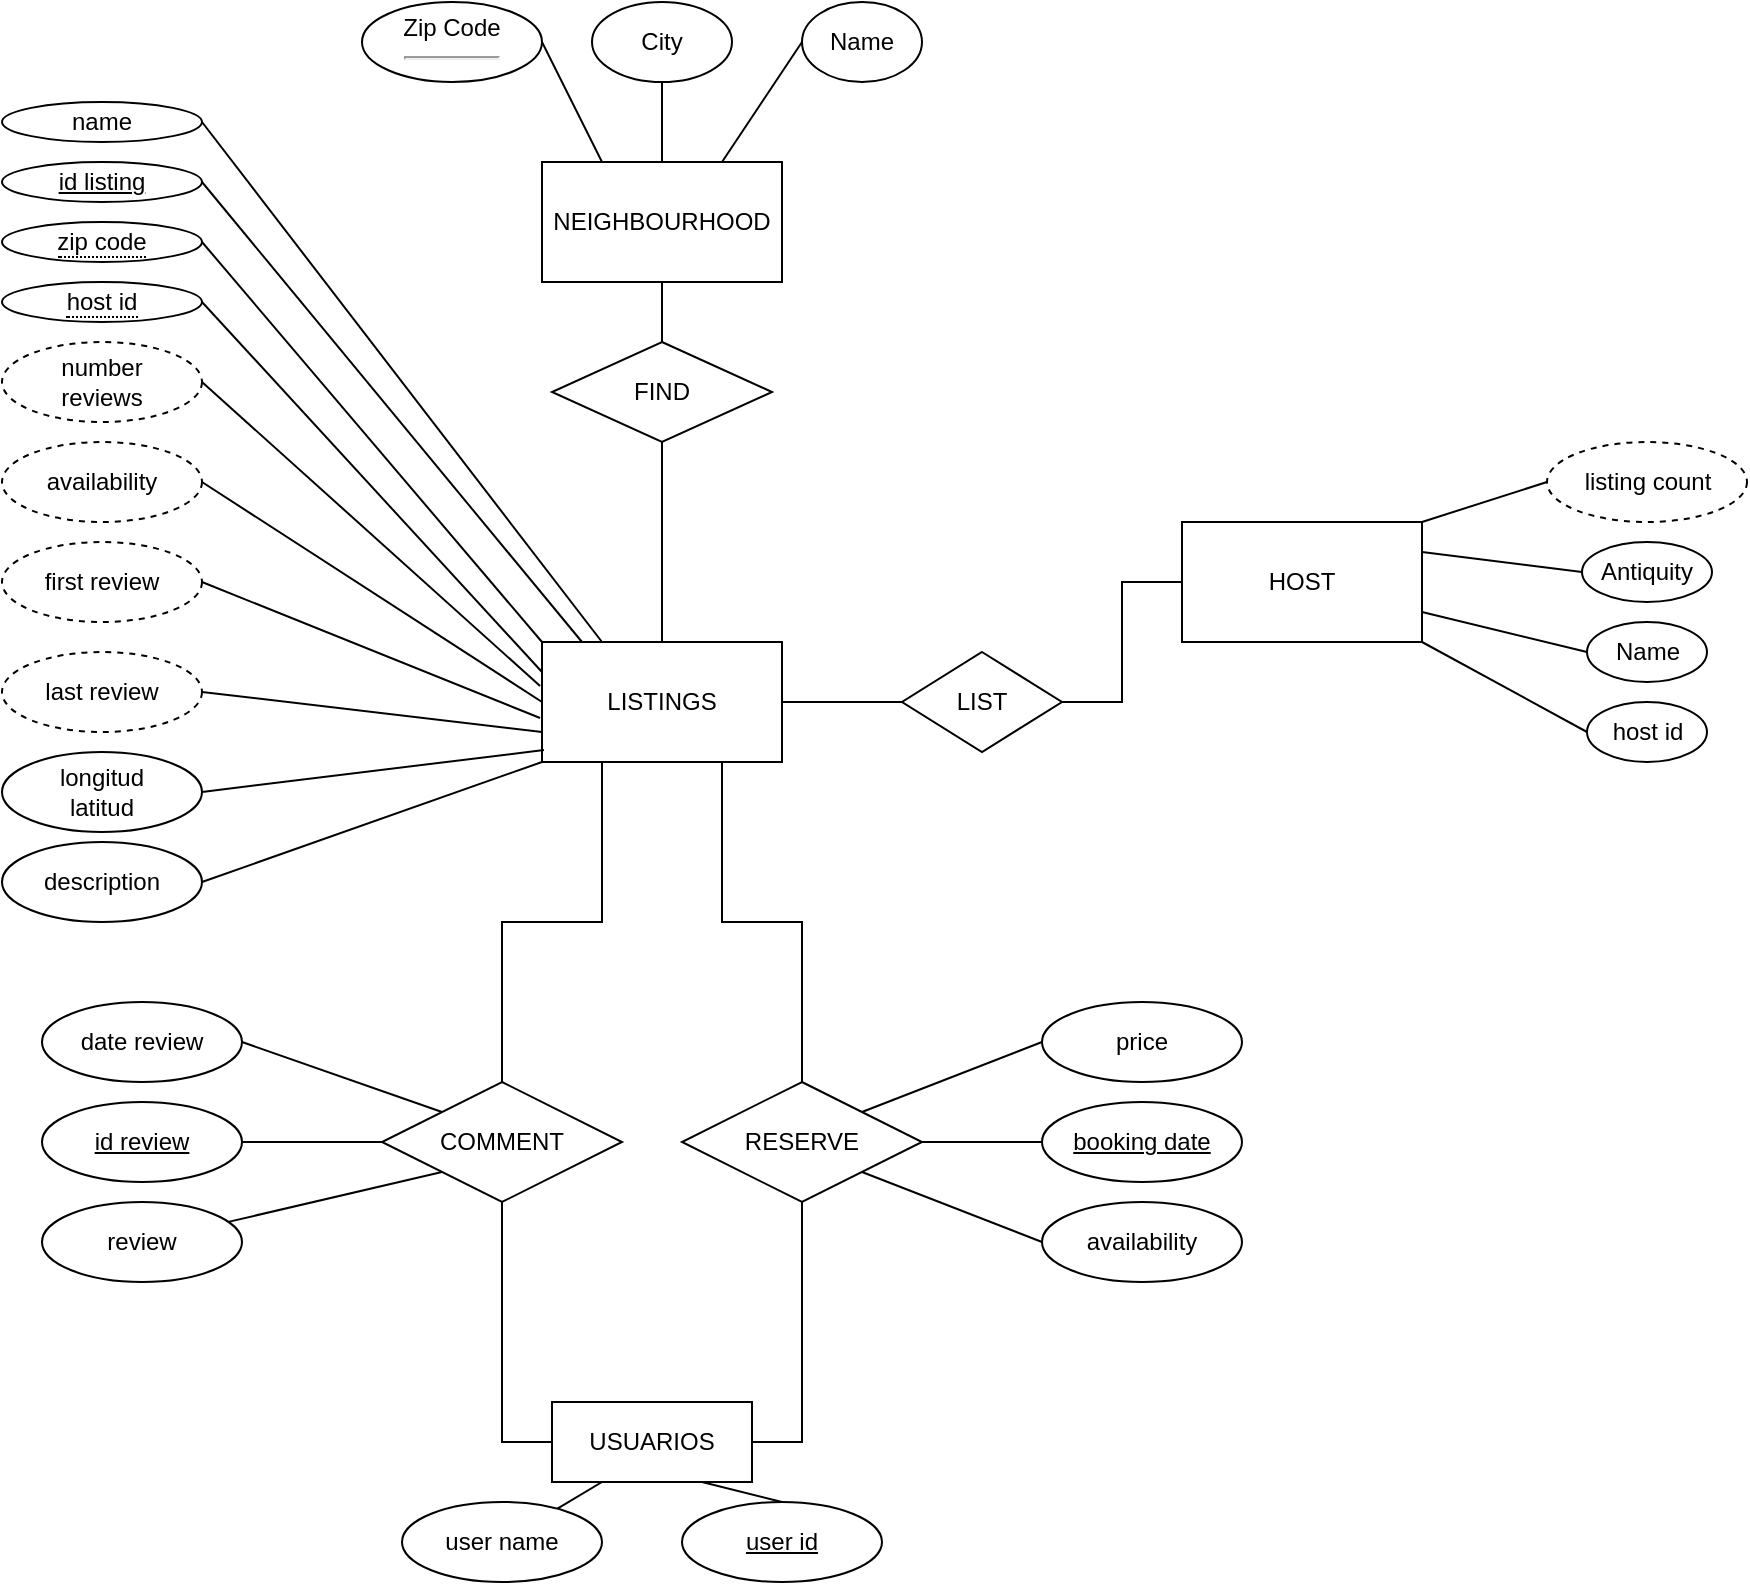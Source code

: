 <mxfile version="18.0.3" type="device"><diagram id="R2lEEEUBdFMjLlhIrx00" name="Page-1"><mxGraphModel dx="1374" dy="804" grid="1" gridSize="10" guides="1" tooltips="1" connect="1" arrows="1" fold="1" page="1" pageScale="1" pageWidth="1100" pageHeight="1700" math="0" shadow="0" extFonts="Permanent Marker^https://fonts.googleapis.com/css?family=Permanent+Marker"><root><mxCell id="0"/><mxCell id="1" parent="0"/><mxCell id="vEVITT2tR5fJHZyxsDP2-6" style="rounded=0;orthogonalLoop=1;jettySize=auto;html=1;entryX=0.5;entryY=1;entryDx=0;entryDy=0;endArrow=none;endFill=0;" parent="1" source="vEVITT2tR5fJHZyxsDP2-1" target="vEVITT2tR5fJHZyxsDP2-3" edge="1"><mxGeometry relative="1" as="geometry"/></mxCell><mxCell id="vEVITT2tR5fJHZyxsDP2-9" style="edgeStyle=orthogonalEdgeStyle;rounded=0;orthogonalLoop=1;jettySize=auto;html=1;entryX=0.5;entryY=0;entryDx=0;entryDy=0;endArrow=none;endFill=0;" parent="1" source="vEVITT2tR5fJHZyxsDP2-1" target="vEVITT2tR5fJHZyxsDP2-8" edge="1"><mxGeometry relative="1" as="geometry"/></mxCell><mxCell id="vEVITT2tR5fJHZyxsDP2-1" value="NEIGHBOURHOOD" style="rounded=0;whiteSpace=wrap;html=1;" parent="1" vertex="1"><mxGeometry x="450" y="110" width="120" height="60" as="geometry"/></mxCell><mxCell id="UlTKG9l4c04-PdVxUOav-10" style="edgeStyle=none;rounded=0;orthogonalLoop=1;jettySize=auto;html=1;exitX=1;exitY=0.5;exitDx=0;exitDy=0;entryX=0.25;entryY=0;entryDx=0;entryDy=0;endArrow=none;endFill=0;" parent="1" source="vEVITT2tR5fJHZyxsDP2-2" target="vEVITT2tR5fJHZyxsDP2-1" edge="1"><mxGeometry relative="1" as="geometry"/></mxCell><mxCell id="vEVITT2tR5fJHZyxsDP2-2" value="Zip Code&lt;hr&gt;" style="ellipse;whiteSpace=wrap;html=1;" parent="1" vertex="1"><mxGeometry x="360" y="30" width="90" height="40" as="geometry"/></mxCell><mxCell id="vEVITT2tR5fJHZyxsDP2-3" value="City" style="ellipse;whiteSpace=wrap;html=1;" parent="1" vertex="1"><mxGeometry x="475" y="30" width="70" height="40" as="geometry"/></mxCell><mxCell id="UlTKG9l4c04-PdVxUOav-11" style="edgeStyle=none;rounded=0;orthogonalLoop=1;jettySize=auto;html=1;exitX=0;exitY=0.5;exitDx=0;exitDy=0;entryX=0.75;entryY=0;entryDx=0;entryDy=0;endArrow=none;endFill=0;" parent="1" source="vEVITT2tR5fJHZyxsDP2-4" target="vEVITT2tR5fJHZyxsDP2-1" edge="1"><mxGeometry relative="1" as="geometry"/></mxCell><mxCell id="vEVITT2tR5fJHZyxsDP2-4" value="Name" style="ellipse;whiteSpace=wrap;html=1;" parent="1" vertex="1"><mxGeometry x="580" y="30" width="60" height="40" as="geometry"/></mxCell><mxCell id="vEVITT2tR5fJHZyxsDP2-11" style="edgeStyle=orthogonalEdgeStyle;rounded=0;orthogonalLoop=1;jettySize=auto;html=1;entryX=0.5;entryY=0;entryDx=0;entryDy=0;endArrow=none;endFill=0;" parent="1" source="vEVITT2tR5fJHZyxsDP2-8" target="vEVITT2tR5fJHZyxsDP2-10" edge="1"><mxGeometry relative="1" as="geometry"/></mxCell><mxCell id="vEVITT2tR5fJHZyxsDP2-8" value="FIND" style="rhombus;whiteSpace=wrap;html=1;" parent="1" vertex="1"><mxGeometry x="455" y="200" width="110" height="50" as="geometry"/></mxCell><mxCell id="vEVITT2tR5fJHZyxsDP2-10" value="LISTINGS" style="rounded=0;whiteSpace=wrap;html=1;" parent="1" vertex="1"><mxGeometry x="450" y="350" width="120" height="60" as="geometry"/></mxCell><mxCell id="vEVITT2tR5fJHZyxsDP2-13" style="edgeStyle=orthogonalEdgeStyle;rounded=0;orthogonalLoop=1;jettySize=auto;html=1;entryX=1;entryY=0.5;entryDx=0;entryDy=0;endArrow=none;endFill=0;" parent="1" source="vEVITT2tR5fJHZyxsDP2-12" target="vEVITT2tR5fJHZyxsDP2-10" edge="1"><mxGeometry relative="1" as="geometry"/></mxCell><mxCell id="vEVITT2tR5fJHZyxsDP2-15" style="edgeStyle=orthogonalEdgeStyle;rounded=0;orthogonalLoop=1;jettySize=auto;html=1;entryX=0;entryY=0.5;entryDx=0;entryDy=0;endArrow=none;endFill=0;" parent="1" source="vEVITT2tR5fJHZyxsDP2-12" target="vEVITT2tR5fJHZyxsDP2-14" edge="1"><mxGeometry relative="1" as="geometry"/></mxCell><mxCell id="vEVITT2tR5fJHZyxsDP2-12" value="LIST" style="rhombus;whiteSpace=wrap;html=1;" parent="1" vertex="1"><mxGeometry x="630" y="355" width="80" height="50" as="geometry"/></mxCell><mxCell id="vEVITT2tR5fJHZyxsDP2-31" style="rounded=0;orthogonalLoop=1;jettySize=auto;html=1;exitX=1;exitY=0;exitDx=0;exitDy=0;entryX=0;entryY=0.5;entryDx=0;entryDy=0;endArrow=none;endFill=0;" parent="1" source="vEVITT2tR5fJHZyxsDP2-14" target="vEVITT2tR5fJHZyxsDP2-23" edge="1"><mxGeometry relative="1" as="geometry"/></mxCell><mxCell id="vEVITT2tR5fJHZyxsDP2-32" style="rounded=0;orthogonalLoop=1;jettySize=auto;html=1;exitX=1;exitY=0.25;exitDx=0;exitDy=0;entryX=0;entryY=0.5;entryDx=0;entryDy=0;endArrow=none;endFill=0;" parent="1" source="vEVITT2tR5fJHZyxsDP2-14" target="vEVITT2tR5fJHZyxsDP2-20" edge="1"><mxGeometry relative="1" as="geometry"/></mxCell><mxCell id="vEVITT2tR5fJHZyxsDP2-33" style="rounded=0;orthogonalLoop=1;jettySize=auto;html=1;exitX=1;exitY=0.75;exitDx=0;exitDy=0;entryX=0;entryY=0.5;entryDx=0;entryDy=0;endArrow=none;endFill=0;" parent="1" source="vEVITT2tR5fJHZyxsDP2-14" target="vEVITT2tR5fJHZyxsDP2-21" edge="1"><mxGeometry relative="1" as="geometry"/></mxCell><mxCell id="vEVITT2tR5fJHZyxsDP2-34" style="rounded=0;orthogonalLoop=1;jettySize=auto;html=1;exitX=1;exitY=1;exitDx=0;exitDy=0;entryX=0;entryY=0.5;entryDx=0;entryDy=0;endArrow=none;endFill=0;" parent="1" source="vEVITT2tR5fJHZyxsDP2-14" target="vEVITT2tR5fJHZyxsDP2-22" edge="1"><mxGeometry relative="1" as="geometry"/></mxCell><mxCell id="vEVITT2tR5fJHZyxsDP2-14" value="HOST" style="rounded=0;whiteSpace=wrap;html=1;" parent="1" vertex="1"><mxGeometry x="770" y="290" width="120" height="60" as="geometry"/></mxCell><mxCell id="vEVITT2tR5fJHZyxsDP2-20" value="Antiquity" style="ellipse;whiteSpace=wrap;html=1;" parent="1" vertex="1"><mxGeometry x="970" y="300" width="65" height="30" as="geometry"/></mxCell><mxCell id="vEVITT2tR5fJHZyxsDP2-21" value="Name" style="ellipse;whiteSpace=wrap;html=1;" parent="1" vertex="1"><mxGeometry x="972.5" y="340" width="60" height="30" as="geometry"/></mxCell><mxCell id="vEVITT2tR5fJHZyxsDP2-22" value="host id" style="ellipse;whiteSpace=wrap;html=1;" parent="1" vertex="1"><mxGeometry x="972.5" y="380" width="60" height="30" as="geometry"/></mxCell><mxCell id="vEVITT2tR5fJHZyxsDP2-23" value="listing count" style="ellipse;whiteSpace=wrap;html=1;align=center;dashed=1;" parent="1" vertex="1"><mxGeometry x="952.5" y="250" width="100" height="40" as="geometry"/></mxCell><mxCell id="vEVITT2tR5fJHZyxsDP2-44" style="edgeStyle=orthogonalEdgeStyle;rounded=0;orthogonalLoop=1;jettySize=auto;html=1;entryX=0;entryY=0.5;entryDx=0;entryDy=0;endArrow=none;endFill=0;" parent="1" source="vEVITT2tR5fJHZyxsDP2-35" target="vEVITT2tR5fJHZyxsDP2-39" edge="1"><mxGeometry relative="1" as="geometry"/></mxCell><mxCell id="UlTKG9l4c04-PdVxUOav-1" style="edgeStyle=orthogonalEdgeStyle;rounded=0;orthogonalLoop=1;jettySize=auto;html=1;entryX=0.25;entryY=1;entryDx=0;entryDy=0;endArrow=none;endFill=0;" parent="1" source="vEVITT2tR5fJHZyxsDP2-35" target="vEVITT2tR5fJHZyxsDP2-10" edge="1"><mxGeometry relative="1" as="geometry"/></mxCell><mxCell id="vEVITT2tR5fJHZyxsDP2-35" value="COMMENT" style="shape=rhombus;perimeter=rhombusPerimeter;whiteSpace=wrap;html=1;align=center;" parent="1" vertex="1"><mxGeometry x="370" y="570" width="120" height="60" as="geometry"/></mxCell><mxCell id="vEVITT2tR5fJHZyxsDP2-46" style="edgeStyle=orthogonalEdgeStyle;rounded=0;orthogonalLoop=1;jettySize=auto;html=1;exitX=0.5;exitY=1;exitDx=0;exitDy=0;entryX=1;entryY=0.5;entryDx=0;entryDy=0;endArrow=none;endFill=0;" parent="1" source="vEVITT2tR5fJHZyxsDP2-36" target="vEVITT2tR5fJHZyxsDP2-39" edge="1"><mxGeometry relative="1" as="geometry"/></mxCell><mxCell id="UlTKG9l4c04-PdVxUOav-2" style="edgeStyle=orthogonalEdgeStyle;rounded=0;orthogonalLoop=1;jettySize=auto;html=1;entryX=0.75;entryY=1;entryDx=0;entryDy=0;endArrow=none;endFill=0;" parent="1" source="vEVITT2tR5fJHZyxsDP2-36" target="vEVITT2tR5fJHZyxsDP2-10" edge="1"><mxGeometry relative="1" as="geometry"/></mxCell><mxCell id="vEVITT2tR5fJHZyxsDP2-36" value="RESERVE" style="shape=rhombus;perimeter=rhombusPerimeter;whiteSpace=wrap;html=1;align=center;" parent="1" vertex="1"><mxGeometry x="520" y="570" width="120" height="60" as="geometry"/></mxCell><mxCell id="vEVITT2tR5fJHZyxsDP2-55" style="rounded=0;orthogonalLoop=1;jettySize=auto;html=1;exitX=0.75;exitY=1;exitDx=0;exitDy=0;entryX=0.5;entryY=0;entryDx=0;entryDy=0;endArrow=none;endFill=0;" parent="1" source="vEVITT2tR5fJHZyxsDP2-39" target="vEVITT2tR5fJHZyxsDP2-54" edge="1"><mxGeometry relative="1" as="geometry"/></mxCell><mxCell id="vEVITT2tR5fJHZyxsDP2-39" value="USUARIOS" style="whiteSpace=wrap;html=1;align=center;" parent="1" vertex="1"><mxGeometry x="455" y="730" width="100" height="40" as="geometry"/></mxCell><mxCell id="vEVITT2tR5fJHZyxsDP2-47" style="rounded=0;orthogonalLoop=1;jettySize=auto;html=1;entryX=0.25;entryY=1;entryDx=0;entryDy=0;endArrow=none;endFill=0;" parent="1" source="vEVITT2tR5fJHZyxsDP2-40" target="vEVITT2tR5fJHZyxsDP2-39" edge="1"><mxGeometry relative="1" as="geometry"/></mxCell><mxCell id="vEVITT2tR5fJHZyxsDP2-40" value="user name" style="ellipse;whiteSpace=wrap;html=1;align=center;" parent="1" vertex="1"><mxGeometry x="380" y="780" width="100" height="40" as="geometry"/></mxCell><mxCell id="vEVITT2tR5fJHZyxsDP2-58" style="rounded=0;orthogonalLoop=1;jettySize=auto;html=1;exitX=1;exitY=0.5;exitDx=0;exitDy=0;entryX=0;entryY=0;entryDx=0;entryDy=0;endArrow=none;endFill=0;" parent="1" source="vEVITT2tR5fJHZyxsDP2-49" target="vEVITT2tR5fJHZyxsDP2-35" edge="1"><mxGeometry relative="1" as="geometry"/></mxCell><mxCell id="vEVITT2tR5fJHZyxsDP2-49" value="date review" style="ellipse;whiteSpace=wrap;html=1;align=center;" parent="1" vertex="1"><mxGeometry x="200" y="530" width="100" height="40" as="geometry"/></mxCell><mxCell id="vEVITT2tR5fJHZyxsDP2-56" style="rounded=0;orthogonalLoop=1;jettySize=auto;html=1;entryX=0;entryY=1;entryDx=0;entryDy=0;endArrow=none;endFill=0;" parent="1" source="vEVITT2tR5fJHZyxsDP2-51" target="vEVITT2tR5fJHZyxsDP2-35" edge="1"><mxGeometry relative="1" as="geometry"/></mxCell><mxCell id="vEVITT2tR5fJHZyxsDP2-51" value="review" style="ellipse;whiteSpace=wrap;html=1;align=center;" parent="1" vertex="1"><mxGeometry x="200" y="630" width="100" height="40" as="geometry"/></mxCell><mxCell id="vEVITT2tR5fJHZyxsDP2-57" style="rounded=0;orthogonalLoop=1;jettySize=auto;html=1;exitX=1;exitY=0.5;exitDx=0;exitDy=0;entryX=0;entryY=0.5;entryDx=0;entryDy=0;endArrow=none;endFill=0;" parent="1" source="vEVITT2tR5fJHZyxsDP2-52" target="vEVITT2tR5fJHZyxsDP2-35" edge="1"><mxGeometry relative="1" as="geometry"/></mxCell><mxCell id="vEVITT2tR5fJHZyxsDP2-52" value="id review" style="ellipse;whiteSpace=wrap;html=1;align=center;fontStyle=4;" parent="1" vertex="1"><mxGeometry x="200" y="580" width="100" height="40" as="geometry"/></mxCell><mxCell id="vEVITT2tR5fJHZyxsDP2-54" value="user id" style="ellipse;whiteSpace=wrap;html=1;align=center;fontStyle=4;" parent="1" vertex="1"><mxGeometry x="520" y="780" width="100" height="40" as="geometry"/></mxCell><mxCell id="vEVITT2tR5fJHZyxsDP2-62" style="rounded=0;orthogonalLoop=1;jettySize=auto;html=1;exitX=0;exitY=0.5;exitDx=0;exitDy=0;entryX=1;entryY=0;entryDx=0;entryDy=0;endArrow=none;endFill=0;" parent="1" source="vEVITT2tR5fJHZyxsDP2-59" target="vEVITT2tR5fJHZyxsDP2-36" edge="1"><mxGeometry relative="1" as="geometry"/></mxCell><mxCell id="vEVITT2tR5fJHZyxsDP2-59" value="price" style="ellipse;whiteSpace=wrap;html=1;align=center;" parent="1" vertex="1"><mxGeometry x="700" y="530" width="100" height="40" as="geometry"/></mxCell><mxCell id="vEVITT2tR5fJHZyxsDP2-64" style="rounded=0;orthogonalLoop=1;jettySize=auto;html=1;exitX=0;exitY=0.5;exitDx=0;exitDy=0;entryX=1;entryY=1;entryDx=0;entryDy=0;endArrow=none;endFill=0;" parent="1" source="vEVITT2tR5fJHZyxsDP2-60" target="vEVITT2tR5fJHZyxsDP2-36" edge="1"><mxGeometry relative="1" as="geometry"/></mxCell><mxCell id="vEVITT2tR5fJHZyxsDP2-60" value="availability" style="ellipse;whiteSpace=wrap;html=1;align=center;" parent="1" vertex="1"><mxGeometry x="700" y="630" width="100" height="40" as="geometry"/></mxCell><mxCell id="vEVITT2tR5fJHZyxsDP2-63" style="rounded=0;orthogonalLoop=1;jettySize=auto;html=1;exitX=0;exitY=0.5;exitDx=0;exitDy=0;entryX=1;entryY=0.5;entryDx=0;entryDy=0;endArrow=none;endFill=0;" parent="1" source="vEVITT2tR5fJHZyxsDP2-61" target="vEVITT2tR5fJHZyxsDP2-36" edge="1"><mxGeometry relative="1" as="geometry"/></mxCell><mxCell id="vEVITT2tR5fJHZyxsDP2-61" value="booking date" style="ellipse;whiteSpace=wrap;html=1;align=center;fontStyle=4;" parent="1" vertex="1"><mxGeometry x="700" y="580" width="100" height="40" as="geometry"/></mxCell><mxCell id="vEVITT2tR5fJHZyxsDP2-91" style="edgeStyle=none;rounded=0;orthogonalLoop=1;jettySize=auto;html=1;exitX=1;exitY=0.5;exitDx=0;exitDy=0;entryX=0;entryY=0;entryDx=0;entryDy=0;endArrow=none;endFill=0;" parent="1" source="vEVITT2tR5fJHZyxsDP2-65" target="vEVITT2tR5fJHZyxsDP2-10" edge="1"><mxGeometry relative="1" as="geometry"/></mxCell><mxCell id="vEVITT2tR5fJHZyxsDP2-65" value="&lt;span style=&quot;border-bottom: 1px dotted&quot;&gt;zip code&lt;/span&gt;" style="ellipse;whiteSpace=wrap;html=1;align=center;" parent="1" vertex="1"><mxGeometry x="180" y="140" width="100" height="20" as="geometry"/></mxCell><mxCell id="vEVITT2tR5fJHZyxsDP2-90" style="edgeStyle=none;rounded=0;orthogonalLoop=1;jettySize=auto;html=1;exitX=1;exitY=0.5;exitDx=0;exitDy=0;endArrow=none;endFill=0;" parent="1" source="vEVITT2tR5fJHZyxsDP2-67" edge="1"><mxGeometry relative="1" as="geometry"><mxPoint x="470" y="350" as="targetPoint"/></mxGeometry></mxCell><mxCell id="vEVITT2tR5fJHZyxsDP2-67" value="id listing" style="ellipse;whiteSpace=wrap;html=1;align=center;fontStyle=4;" parent="1" vertex="1"><mxGeometry x="180" y="110" width="100" height="20" as="geometry"/></mxCell><mxCell id="UlTKG9l4c04-PdVxUOav-9" style="edgeStyle=none;rounded=0;orthogonalLoop=1;jettySize=auto;html=1;exitX=1;exitY=0.5;exitDx=0;exitDy=0;entryX=0;entryY=0.25;entryDx=0;entryDy=0;endArrow=none;endFill=0;" parent="1" source="vEVITT2tR5fJHZyxsDP2-68" target="vEVITT2tR5fJHZyxsDP2-10" edge="1"><mxGeometry relative="1" as="geometry"/></mxCell><mxCell id="vEVITT2tR5fJHZyxsDP2-68" value="&lt;span style=&quot;border-bottom: 1px dotted&quot;&gt;host id&lt;/span&gt;" style="ellipse;whiteSpace=wrap;html=1;align=center;" parent="1" vertex="1"><mxGeometry x="180" y="170" width="100" height="20" as="geometry"/></mxCell><mxCell id="UlTKG9l4c04-PdVxUOav-4" style="edgeStyle=none;rounded=0;orthogonalLoop=1;jettySize=auto;html=1;exitX=1;exitY=0.5;exitDx=0;exitDy=0;entryX=0.008;entryY=0.9;entryDx=0;entryDy=0;entryPerimeter=0;endArrow=none;endFill=0;" parent="1" source="vEVITT2tR5fJHZyxsDP2-71" target="vEVITT2tR5fJHZyxsDP2-10" edge="1"><mxGeometry relative="1" as="geometry"/></mxCell><mxCell id="vEVITT2tR5fJHZyxsDP2-71" value="longitud&lt;br&gt;latitud" style="ellipse;whiteSpace=wrap;html=1;align=center;" parent="1" vertex="1"><mxGeometry x="180" y="405" width="100" height="40" as="geometry"/></mxCell><mxCell id="UlTKG9l4c04-PdVxUOav-3" style="rounded=0;orthogonalLoop=1;jettySize=auto;html=1;exitX=1;exitY=0.5;exitDx=0;exitDy=0;entryX=0;entryY=1;entryDx=0;entryDy=0;endArrow=none;endFill=0;" parent="1" source="vEVITT2tR5fJHZyxsDP2-72" target="vEVITT2tR5fJHZyxsDP2-10" edge="1"><mxGeometry relative="1" as="geometry"/></mxCell><mxCell id="vEVITT2tR5fJHZyxsDP2-72" value="description" style="ellipse;whiteSpace=wrap;html=1;align=center;" parent="1" vertex="1"><mxGeometry x="180" y="450" width="100" height="40" as="geometry"/></mxCell><mxCell id="vEVITT2tR5fJHZyxsDP2-89" style="edgeStyle=none;rounded=0;orthogonalLoop=1;jettySize=auto;html=1;exitX=1;exitY=0.5;exitDx=0;exitDy=0;entryX=0.25;entryY=0;entryDx=0;entryDy=0;endArrow=none;endFill=0;" parent="1" source="vEVITT2tR5fJHZyxsDP2-73" target="vEVITT2tR5fJHZyxsDP2-10" edge="1"><mxGeometry relative="1" as="geometry"/></mxCell><mxCell id="vEVITT2tR5fJHZyxsDP2-73" value="name" style="ellipse;whiteSpace=wrap;html=1;align=center;" parent="1" vertex="1"><mxGeometry x="180" y="80" width="100" height="20" as="geometry"/></mxCell><mxCell id="UlTKG9l4c04-PdVxUOav-7" style="edgeStyle=none;rounded=0;orthogonalLoop=1;jettySize=auto;html=1;exitX=1;exitY=0.5;exitDx=0;exitDy=0;entryX=0;entryY=0.5;entryDx=0;entryDy=0;endArrow=none;endFill=0;" parent="1" source="vEVITT2tR5fJHZyxsDP2-74" target="vEVITT2tR5fJHZyxsDP2-10" edge="1"><mxGeometry relative="1" as="geometry"/></mxCell><mxCell id="vEVITT2tR5fJHZyxsDP2-74" value="availability" style="ellipse;whiteSpace=wrap;html=1;align=center;dashed=1;" parent="1" vertex="1"><mxGeometry x="180" y="250" width="100" height="40" as="geometry"/></mxCell><mxCell id="UlTKG9l4c04-PdVxUOav-8" style="edgeStyle=none;rounded=0;orthogonalLoop=1;jettySize=auto;html=1;exitX=1;exitY=0.5;exitDx=0;exitDy=0;entryX=-0.008;entryY=0.367;entryDx=0;entryDy=0;entryPerimeter=0;endArrow=none;endFill=0;" parent="1" source="vEVITT2tR5fJHZyxsDP2-75" target="vEVITT2tR5fJHZyxsDP2-10" edge="1"><mxGeometry relative="1" as="geometry"/></mxCell><mxCell id="vEVITT2tR5fJHZyxsDP2-75" value="number &lt;br&gt;reviews" style="ellipse;whiteSpace=wrap;html=1;align=center;dashed=1;" parent="1" vertex="1"><mxGeometry x="180" y="200" width="100" height="40" as="geometry"/></mxCell><mxCell id="UlTKG9l4c04-PdVxUOav-6" style="edgeStyle=none;rounded=0;orthogonalLoop=1;jettySize=auto;html=1;exitX=1;exitY=0.5;exitDx=0;exitDy=0;entryX=-0.008;entryY=0.633;entryDx=0;entryDy=0;entryPerimeter=0;endArrow=none;endFill=0;" parent="1" source="vEVITT2tR5fJHZyxsDP2-76" target="vEVITT2tR5fJHZyxsDP2-10" edge="1"><mxGeometry relative="1" as="geometry"/></mxCell><mxCell id="vEVITT2tR5fJHZyxsDP2-76" value="first review" style="ellipse;whiteSpace=wrap;html=1;align=center;dashed=1;" parent="1" vertex="1"><mxGeometry x="180" y="300" width="100" height="40" as="geometry"/></mxCell><mxCell id="UlTKG9l4c04-PdVxUOav-5" style="edgeStyle=none;rounded=0;orthogonalLoop=1;jettySize=auto;html=1;exitX=1;exitY=0.5;exitDx=0;exitDy=0;entryX=0;entryY=0.75;entryDx=0;entryDy=0;endArrow=none;endFill=0;" parent="1" source="vEVITT2tR5fJHZyxsDP2-77" target="vEVITT2tR5fJHZyxsDP2-10" edge="1"><mxGeometry relative="1" as="geometry"/></mxCell><mxCell id="vEVITT2tR5fJHZyxsDP2-77" value="last review" style="ellipse;whiteSpace=wrap;html=1;align=center;dashed=1;" parent="1" vertex="1"><mxGeometry x="180" y="355" width="100" height="40" as="geometry"/></mxCell></root></mxGraphModel></diagram></mxfile>